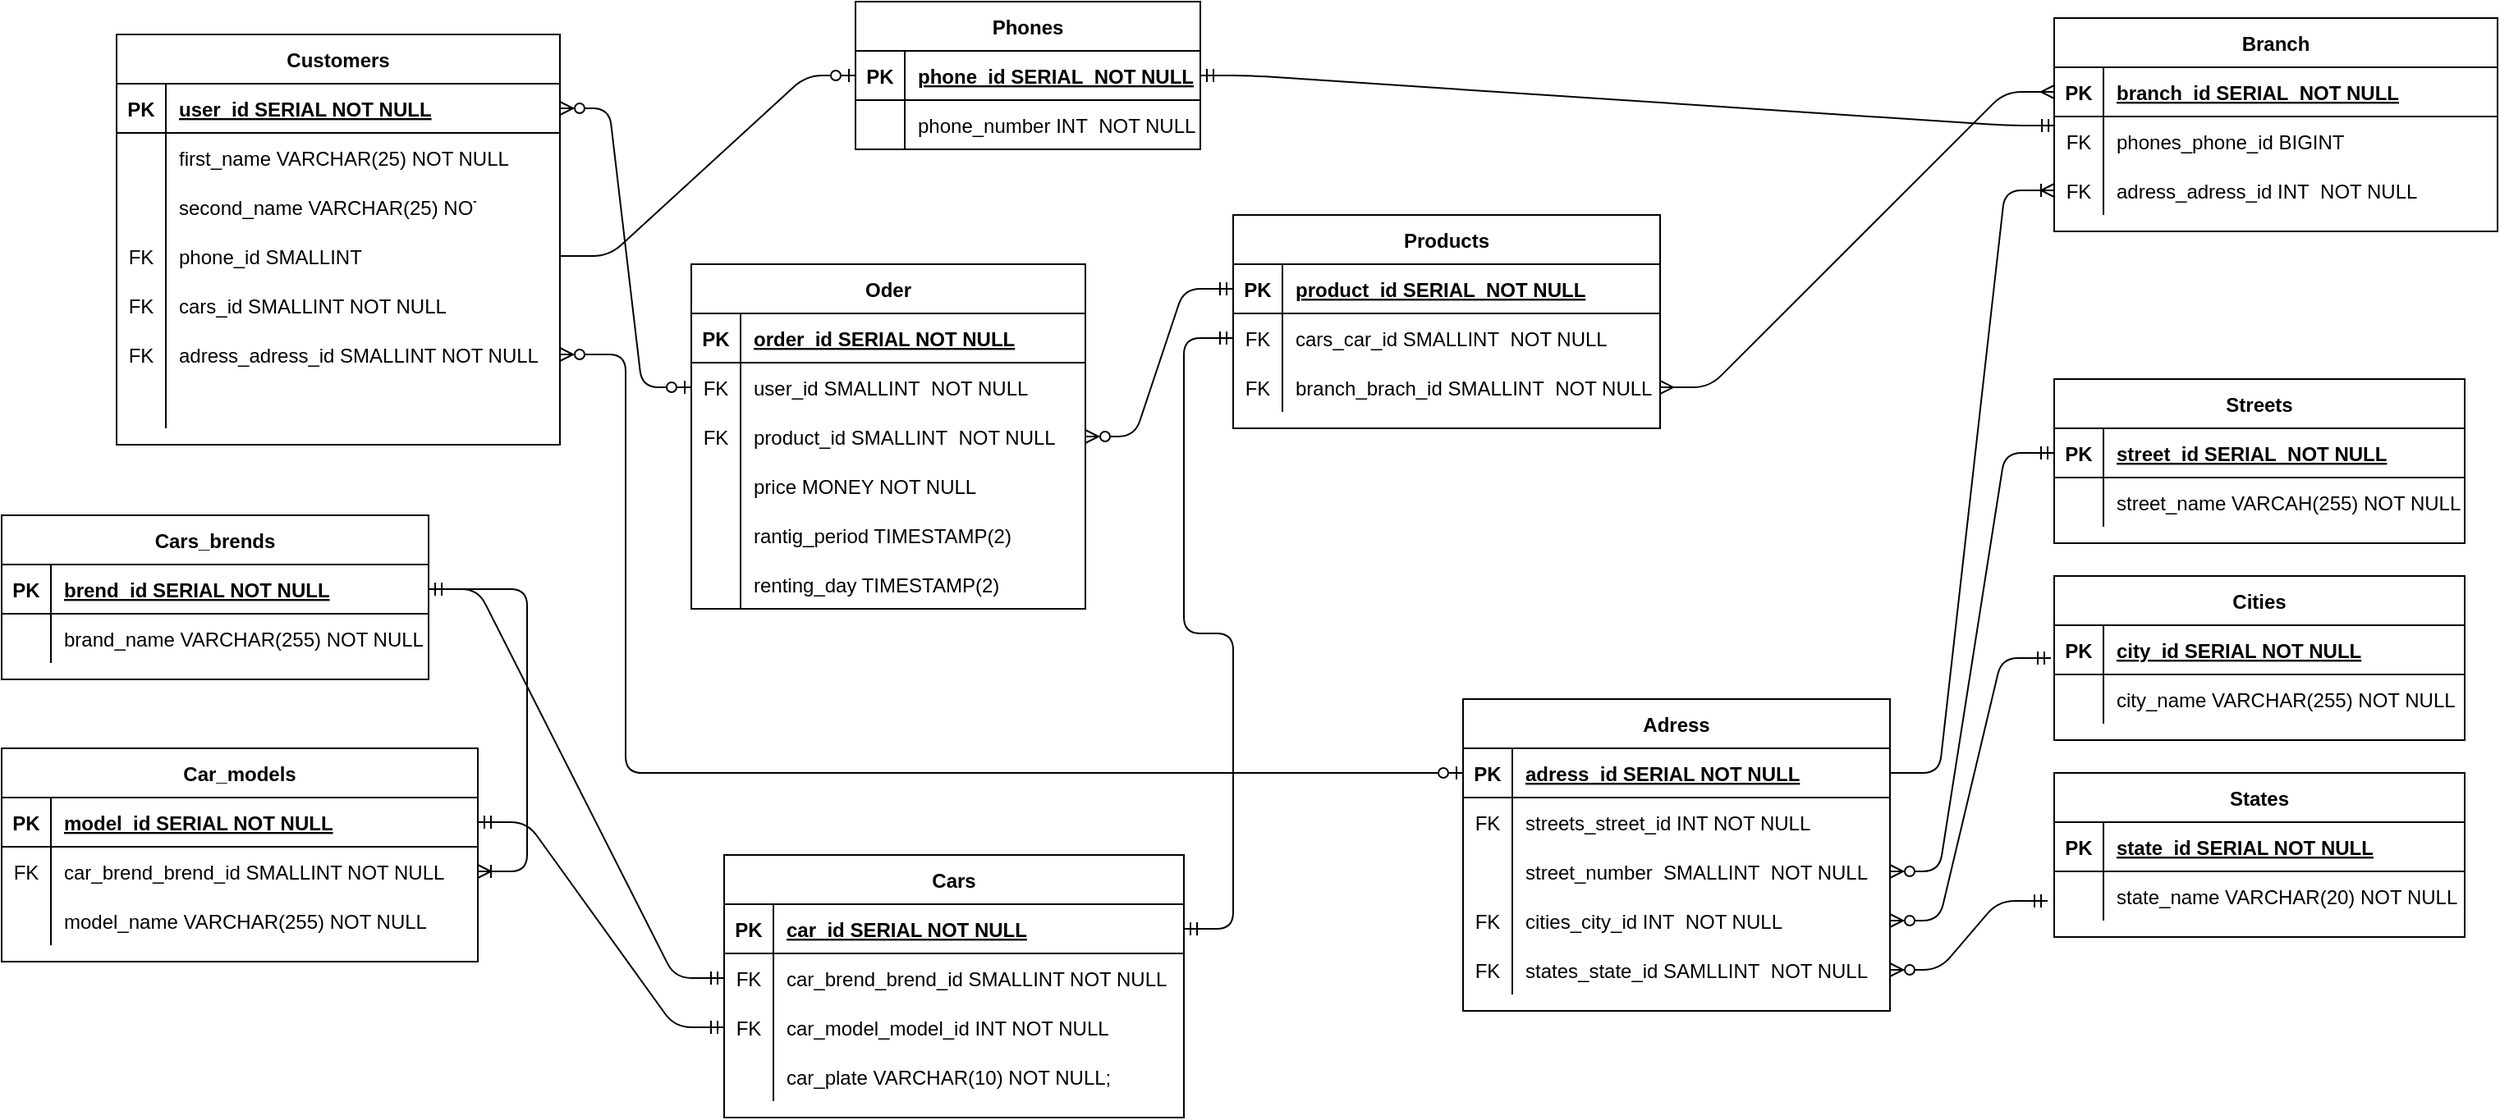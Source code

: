 <mxfile version="15.6.1" type="device"><diagram id="NtXFIpBXKU33SPB3oJ8B" name="Страница 1"><mxGraphModel dx="2036" dy="430" grid="1" gridSize="10" guides="1" tooltips="1" connect="1" arrows="1" fold="1" page="1" pageScale="1" pageWidth="1169" pageHeight="827" math="0" shadow="0"><root><mxCell id="0"/><mxCell id="1" parent="0"/><mxCell id="zKBg_-9jiqZ04VVVgIuH-5" value="Customers" style="shape=table;startSize=30;container=1;collapsible=1;childLayout=tableLayout;fixedRows=1;rowLines=0;fontStyle=1;align=center;resizeLast=1;" vertex="1" parent="1"><mxGeometry x="-30" y="20" width="270" height="250" as="geometry"/></mxCell><mxCell id="zKBg_-9jiqZ04VVVgIuH-6" value="" style="shape=partialRectangle;collapsible=0;dropTarget=0;pointerEvents=0;fillColor=none;top=0;left=0;bottom=1;right=0;points=[[0,0.5],[1,0.5]];portConstraint=eastwest;" vertex="1" parent="zKBg_-9jiqZ04VVVgIuH-5"><mxGeometry y="30" width="270" height="30" as="geometry"/></mxCell><mxCell id="zKBg_-9jiqZ04VVVgIuH-7" value="PK" style="shape=partialRectangle;connectable=0;fillColor=none;top=0;left=0;bottom=0;right=0;fontStyle=1;overflow=hidden;" vertex="1" parent="zKBg_-9jiqZ04VVVgIuH-6"><mxGeometry width="30" height="30" as="geometry"><mxRectangle width="30" height="30" as="alternateBounds"/></mxGeometry></mxCell><mxCell id="zKBg_-9jiqZ04VVVgIuH-8" value="user_id SERIAL NOT NULL" style="shape=partialRectangle;connectable=0;fillColor=none;top=0;left=0;bottom=0;right=0;align=left;spacingLeft=6;fontStyle=5;overflow=hidden;" vertex="1" parent="zKBg_-9jiqZ04VVVgIuH-6"><mxGeometry x="30" width="240" height="30" as="geometry"><mxRectangle width="240" height="30" as="alternateBounds"/></mxGeometry></mxCell><mxCell id="zKBg_-9jiqZ04VVVgIuH-9" value="" style="shape=partialRectangle;collapsible=0;dropTarget=0;pointerEvents=0;fillColor=none;top=0;left=0;bottom=0;right=0;points=[[0,0.5],[1,0.5]];portConstraint=eastwest;" vertex="1" parent="zKBg_-9jiqZ04VVVgIuH-5"><mxGeometry y="60" width="270" height="30" as="geometry"/></mxCell><mxCell id="zKBg_-9jiqZ04VVVgIuH-10" value="" style="shape=partialRectangle;connectable=0;fillColor=none;top=0;left=0;bottom=0;right=0;editable=1;overflow=hidden;" vertex="1" parent="zKBg_-9jiqZ04VVVgIuH-9"><mxGeometry width="30" height="30" as="geometry"><mxRectangle width="30" height="30" as="alternateBounds"/></mxGeometry></mxCell><mxCell id="zKBg_-9jiqZ04VVVgIuH-11" value="first_name VARCHAR(25) NOT NULL" style="shape=partialRectangle;connectable=0;fillColor=none;top=0;left=0;bottom=0;right=0;align=left;spacingLeft=6;overflow=hidden;" vertex="1" parent="zKBg_-9jiqZ04VVVgIuH-9"><mxGeometry x="30" width="240" height="30" as="geometry"><mxRectangle width="240" height="30" as="alternateBounds"/></mxGeometry></mxCell><mxCell id="zKBg_-9jiqZ04VVVgIuH-12" value="" style="shape=partialRectangle;collapsible=0;dropTarget=0;pointerEvents=0;fillColor=none;top=0;left=0;bottom=0;right=0;points=[[0,0.5],[1,0.5]];portConstraint=eastwest;" vertex="1" parent="zKBg_-9jiqZ04VVVgIuH-5"><mxGeometry y="90" width="270" height="30" as="geometry"/></mxCell><mxCell id="zKBg_-9jiqZ04VVVgIuH-13" value="" style="shape=partialRectangle;connectable=0;fillColor=none;top=0;left=0;bottom=0;right=0;editable=1;overflow=hidden;" vertex="1" parent="zKBg_-9jiqZ04VVVgIuH-12"><mxGeometry width="30" height="30" as="geometry"><mxRectangle width="30" height="30" as="alternateBounds"/></mxGeometry></mxCell><mxCell id="zKBg_-9jiqZ04VVVgIuH-14" value="" style="shape=partialRectangle;connectable=0;fillColor=none;top=0;left=0;bottom=0;right=0;align=left;spacingLeft=6;overflow=hidden;" vertex="1" parent="zKBg_-9jiqZ04VVVgIuH-12"><mxGeometry x="30" width="240" height="30" as="geometry"><mxRectangle width="240" height="30" as="alternateBounds"/></mxGeometry></mxCell><mxCell id="zKBg_-9jiqZ04VVVgIuH-24" value="" style="shape=partialRectangle;collapsible=0;dropTarget=0;pointerEvents=0;fillColor=none;top=0;left=0;bottom=0;right=0;points=[[0,0.5],[1,0.5]];portConstraint=eastwest;" vertex="1" parent="zKBg_-9jiqZ04VVVgIuH-5"><mxGeometry y="120" width="270" height="30" as="geometry"/></mxCell><mxCell id="zKBg_-9jiqZ04VVVgIuH-25" value="FK" style="shape=partialRectangle;connectable=0;fillColor=none;top=0;left=0;bottom=0;right=0;fontStyle=0;overflow=hidden;" vertex="1" parent="zKBg_-9jiqZ04VVVgIuH-24"><mxGeometry width="30" height="30" as="geometry"><mxRectangle width="30" height="30" as="alternateBounds"/></mxGeometry></mxCell><mxCell id="zKBg_-9jiqZ04VVVgIuH-26" value="phone_id SMALLINT" style="shape=partialRectangle;connectable=0;fillColor=none;top=0;left=0;bottom=0;right=0;align=left;spacingLeft=6;fontStyle=0;overflow=hidden;" vertex="1" parent="zKBg_-9jiqZ04VVVgIuH-24"><mxGeometry x="30" width="240" height="30" as="geometry"><mxRectangle width="240" height="30" as="alternateBounds"/></mxGeometry></mxCell><mxCell id="zKBg_-9jiqZ04VVVgIuH-27" value="" style="shape=partialRectangle;collapsible=0;dropTarget=0;pointerEvents=0;fillColor=none;top=0;left=0;bottom=0;right=0;points=[[0,0.5],[1,0.5]];portConstraint=eastwest;" vertex="1" parent="zKBg_-9jiqZ04VVVgIuH-5"><mxGeometry y="150" width="270" height="30" as="geometry"/></mxCell><mxCell id="zKBg_-9jiqZ04VVVgIuH-28" value="FK" style="shape=partialRectangle;connectable=0;fillColor=none;top=0;left=0;bottom=0;right=0;fontStyle=0;overflow=hidden;" vertex="1" parent="zKBg_-9jiqZ04VVVgIuH-27"><mxGeometry width="30" height="30" as="geometry"><mxRectangle width="30" height="30" as="alternateBounds"/></mxGeometry></mxCell><mxCell id="zKBg_-9jiqZ04VVVgIuH-29" value="cars_id SMALLINT NOT NULL" style="shape=partialRectangle;connectable=0;fillColor=none;top=0;left=0;bottom=0;right=0;align=left;spacingLeft=6;fontStyle=0;overflow=hidden;" vertex="1" parent="zKBg_-9jiqZ04VVVgIuH-27"><mxGeometry x="30" width="240" height="30" as="geometry"><mxRectangle width="240" height="30" as="alternateBounds"/></mxGeometry></mxCell><mxCell id="zKBg_-9jiqZ04VVVgIuH-131" value="" style="shape=partialRectangle;collapsible=0;dropTarget=0;pointerEvents=0;fillColor=none;top=0;left=0;bottom=0;right=0;points=[[0,0.5],[1,0.5]];portConstraint=eastwest;" vertex="1" parent="zKBg_-9jiqZ04VVVgIuH-5"><mxGeometry y="180" width="270" height="30" as="geometry"/></mxCell><mxCell id="zKBg_-9jiqZ04VVVgIuH-132" value="FK" style="shape=partialRectangle;connectable=0;fillColor=none;top=0;left=0;bottom=0;right=0;fontStyle=0;overflow=hidden;" vertex="1" parent="zKBg_-9jiqZ04VVVgIuH-131"><mxGeometry width="30" height="30" as="geometry"><mxRectangle width="30" height="30" as="alternateBounds"/></mxGeometry></mxCell><mxCell id="zKBg_-9jiqZ04VVVgIuH-133" value="adress_adress_id SMALLINT NOT NULL" style="shape=partialRectangle;connectable=0;fillColor=none;top=0;left=0;bottom=0;right=0;align=left;spacingLeft=6;fontStyle=0;overflow=hidden;" vertex="1" parent="zKBg_-9jiqZ04VVVgIuH-131"><mxGeometry x="30" width="240" height="30" as="geometry"><mxRectangle width="240" height="30" as="alternateBounds"/></mxGeometry></mxCell><mxCell id="zKBg_-9jiqZ04VVVgIuH-15" value="" style="shape=partialRectangle;collapsible=0;dropTarget=0;pointerEvents=0;fillColor=none;top=0;left=0;bottom=0;right=0;points=[[0,0.5],[1,0.5]];portConstraint=eastwest;" vertex="1" parent="zKBg_-9jiqZ04VVVgIuH-5"><mxGeometry y="210" width="270" height="30" as="geometry"/></mxCell><mxCell id="zKBg_-9jiqZ04VVVgIuH-16" value="" style="shape=partialRectangle;connectable=0;fillColor=none;top=0;left=0;bottom=0;right=0;editable=1;overflow=hidden;" vertex="1" parent="zKBg_-9jiqZ04VVVgIuH-15"><mxGeometry width="30" height="30" as="geometry"><mxRectangle width="30" height="30" as="alternateBounds"/></mxGeometry></mxCell><mxCell id="zKBg_-9jiqZ04VVVgIuH-17" value="" style="shape=partialRectangle;connectable=0;fillColor=none;top=0;left=0;bottom=0;right=0;align=left;spacingLeft=6;overflow=hidden;" vertex="1" parent="zKBg_-9jiqZ04VVVgIuH-15"><mxGeometry x="30" width="240" height="30" as="geometry"><mxRectangle width="240" height="30" as="alternateBounds"/></mxGeometry></mxCell><mxCell id="zKBg_-9jiqZ04VVVgIuH-19" value="second_name VARCHAR(25) NOT NULL" style="shape=partialRectangle;connectable=0;fillColor=none;top=0;left=0;bottom=0;right=0;align=left;spacingLeft=6;overflow=hidden;" vertex="1" parent="1"><mxGeometry y="110" width="190" height="30" as="geometry"><mxRectangle width="190" height="30" as="alternateBounds"/></mxGeometry></mxCell><mxCell id="zKBg_-9jiqZ04VVVgIuH-30" value="Cars" style="shape=table;startSize=30;container=1;collapsible=1;childLayout=tableLayout;fixedRows=1;rowLines=0;fontStyle=1;align=center;resizeLast=1;" vertex="1" parent="1"><mxGeometry x="340" y="520" width="280" height="160" as="geometry"/></mxCell><mxCell id="zKBg_-9jiqZ04VVVgIuH-31" value="" style="shape=partialRectangle;collapsible=0;dropTarget=0;pointerEvents=0;fillColor=none;top=0;left=0;bottom=1;right=0;points=[[0,0.5],[1,0.5]];portConstraint=eastwest;" vertex="1" parent="zKBg_-9jiqZ04VVVgIuH-30"><mxGeometry y="30" width="280" height="30" as="geometry"/></mxCell><mxCell id="zKBg_-9jiqZ04VVVgIuH-32" value="PK" style="shape=partialRectangle;connectable=0;fillColor=none;top=0;left=0;bottom=0;right=0;fontStyle=1;overflow=hidden;" vertex="1" parent="zKBg_-9jiqZ04VVVgIuH-31"><mxGeometry width="30" height="30" as="geometry"><mxRectangle width="30" height="30" as="alternateBounds"/></mxGeometry></mxCell><mxCell id="zKBg_-9jiqZ04VVVgIuH-33" value="car_id SERIAL NOT NULL" style="shape=partialRectangle;connectable=0;fillColor=none;top=0;left=0;bottom=0;right=0;align=left;spacingLeft=6;fontStyle=5;overflow=hidden;" vertex="1" parent="zKBg_-9jiqZ04VVVgIuH-31"><mxGeometry x="30" width="250" height="30" as="geometry"><mxRectangle width="250" height="30" as="alternateBounds"/></mxGeometry></mxCell><mxCell id="zKBg_-9jiqZ04VVVgIuH-77" value="" style="shape=partialRectangle;collapsible=0;dropTarget=0;pointerEvents=0;fillColor=none;top=0;left=0;bottom=0;right=0;points=[[0,0.5],[1,0.5]];portConstraint=eastwest;" vertex="1" parent="zKBg_-9jiqZ04VVVgIuH-30"><mxGeometry y="60" width="280" height="30" as="geometry"/></mxCell><mxCell id="zKBg_-9jiqZ04VVVgIuH-78" value="FK" style="shape=partialRectangle;connectable=0;fillColor=none;top=0;left=0;bottom=0;right=0;fontStyle=0;overflow=hidden;" vertex="1" parent="zKBg_-9jiqZ04VVVgIuH-77"><mxGeometry width="30" height="30" as="geometry"><mxRectangle width="30" height="30" as="alternateBounds"/></mxGeometry></mxCell><mxCell id="zKBg_-9jiqZ04VVVgIuH-79" value="car_brend_brend_id SMALLINT NOT NULL" style="shape=partialRectangle;connectable=0;fillColor=none;top=0;left=0;bottom=0;right=0;align=left;spacingLeft=6;fontStyle=0;overflow=hidden;" vertex="1" parent="zKBg_-9jiqZ04VVVgIuH-77"><mxGeometry x="30" width="250" height="30" as="geometry"><mxRectangle width="250" height="30" as="alternateBounds"/></mxGeometry></mxCell><mxCell id="zKBg_-9jiqZ04VVVgIuH-70" value="" style="shape=partialRectangle;collapsible=0;dropTarget=0;pointerEvents=0;fillColor=none;top=0;left=0;bottom=0;right=0;points=[[0,0.5],[1,0.5]];portConstraint=eastwest;" vertex="1" parent="zKBg_-9jiqZ04VVVgIuH-30"><mxGeometry y="90" width="280" height="30" as="geometry"/></mxCell><mxCell id="zKBg_-9jiqZ04VVVgIuH-71" value="FK" style="shape=partialRectangle;connectable=0;fillColor=none;top=0;left=0;bottom=0;right=0;fontStyle=0;overflow=hidden;" vertex="1" parent="zKBg_-9jiqZ04VVVgIuH-70"><mxGeometry width="30" height="30" as="geometry"><mxRectangle width="30" height="30" as="alternateBounds"/></mxGeometry></mxCell><mxCell id="zKBg_-9jiqZ04VVVgIuH-72" value="car_model_model_id INT NOT NULL" style="shape=partialRectangle;connectable=0;fillColor=none;top=0;left=0;bottom=0;right=0;align=left;spacingLeft=6;fontStyle=0;overflow=hidden;" vertex="1" parent="zKBg_-9jiqZ04VVVgIuH-70"><mxGeometry x="30" width="250" height="30" as="geometry"><mxRectangle width="250" height="30" as="alternateBounds"/></mxGeometry></mxCell><mxCell id="zKBg_-9jiqZ04VVVgIuH-217" value="" style="shape=partialRectangle;collapsible=0;dropTarget=0;pointerEvents=0;fillColor=none;top=0;left=0;bottom=0;right=0;points=[[0,0.5],[1,0.5]];portConstraint=eastwest;" vertex="1" parent="zKBg_-9jiqZ04VVVgIuH-30"><mxGeometry y="120" width="280" height="30" as="geometry"/></mxCell><mxCell id="zKBg_-9jiqZ04VVVgIuH-218" value="" style="shape=partialRectangle;connectable=0;fillColor=none;top=0;left=0;bottom=0;right=0;editable=1;overflow=hidden;" vertex="1" parent="zKBg_-9jiqZ04VVVgIuH-217"><mxGeometry width="30" height="30" as="geometry"><mxRectangle width="30" height="30" as="alternateBounds"/></mxGeometry></mxCell><mxCell id="zKBg_-9jiqZ04VVVgIuH-219" value="car_plate VARCHAR(10) NOT NULL;" style="shape=partialRectangle;connectable=0;fillColor=none;top=0;left=0;bottom=0;right=0;align=left;spacingLeft=6;overflow=hidden;" vertex="1" parent="zKBg_-9jiqZ04VVVgIuH-217"><mxGeometry x="30" width="250" height="30" as="geometry"><mxRectangle width="250" height="30" as="alternateBounds"/></mxGeometry></mxCell><mxCell id="zKBg_-9jiqZ04VVVgIuH-43" value="Cars_brends" style="shape=table;startSize=30;container=1;collapsible=1;childLayout=tableLayout;fixedRows=1;rowLines=0;fontStyle=1;align=center;resizeLast=1;" vertex="1" parent="1"><mxGeometry x="-100" y="313" width="260" height="100" as="geometry"/></mxCell><mxCell id="zKBg_-9jiqZ04VVVgIuH-44" value="" style="shape=partialRectangle;collapsible=0;dropTarget=0;pointerEvents=0;fillColor=none;top=0;left=0;bottom=1;right=0;points=[[0,0.5],[1,0.5]];portConstraint=eastwest;" vertex="1" parent="zKBg_-9jiqZ04VVVgIuH-43"><mxGeometry y="30" width="260" height="30" as="geometry"/></mxCell><mxCell id="zKBg_-9jiqZ04VVVgIuH-45" value="PK" style="shape=partialRectangle;connectable=0;fillColor=none;top=0;left=0;bottom=0;right=0;fontStyle=1;overflow=hidden;" vertex="1" parent="zKBg_-9jiqZ04VVVgIuH-44"><mxGeometry width="30" height="30" as="geometry"><mxRectangle width="30" height="30" as="alternateBounds"/></mxGeometry></mxCell><mxCell id="zKBg_-9jiqZ04VVVgIuH-46" value="brend_id SERIAL NOT NULL" style="shape=partialRectangle;connectable=0;fillColor=none;top=0;left=0;bottom=0;right=0;align=left;spacingLeft=6;fontStyle=5;overflow=hidden;" vertex="1" parent="zKBg_-9jiqZ04VVVgIuH-44"><mxGeometry x="30" width="230" height="30" as="geometry"><mxRectangle width="230" height="30" as="alternateBounds"/></mxGeometry></mxCell><mxCell id="zKBg_-9jiqZ04VVVgIuH-47" value="" style="shape=partialRectangle;collapsible=0;dropTarget=0;pointerEvents=0;fillColor=none;top=0;left=0;bottom=0;right=0;points=[[0,0.5],[1,0.5]];portConstraint=eastwest;" vertex="1" parent="zKBg_-9jiqZ04VVVgIuH-43"><mxGeometry y="60" width="260" height="30" as="geometry"/></mxCell><mxCell id="zKBg_-9jiqZ04VVVgIuH-48" value="" style="shape=partialRectangle;connectable=0;fillColor=none;top=0;left=0;bottom=0;right=0;editable=1;overflow=hidden;" vertex="1" parent="zKBg_-9jiqZ04VVVgIuH-47"><mxGeometry width="30" height="30" as="geometry"><mxRectangle width="30" height="30" as="alternateBounds"/></mxGeometry></mxCell><mxCell id="zKBg_-9jiqZ04VVVgIuH-49" value="brand_name VARCHAR(255) NOT NULL" style="shape=partialRectangle;connectable=0;fillColor=none;top=0;left=0;bottom=0;right=0;align=left;spacingLeft=6;overflow=hidden;" vertex="1" parent="zKBg_-9jiqZ04VVVgIuH-47"><mxGeometry x="30" width="230" height="30" as="geometry"><mxRectangle width="230" height="30" as="alternateBounds"/></mxGeometry></mxCell><mxCell id="zKBg_-9jiqZ04VVVgIuH-56" value="Car_models" style="shape=table;startSize=30;container=1;collapsible=1;childLayout=tableLayout;fixedRows=1;rowLines=0;fontStyle=1;align=center;resizeLast=1;" vertex="1" parent="1"><mxGeometry x="-100" y="455" width="290" height="130" as="geometry"/></mxCell><mxCell id="zKBg_-9jiqZ04VVVgIuH-57" value="" style="shape=partialRectangle;collapsible=0;dropTarget=0;pointerEvents=0;fillColor=none;top=0;left=0;bottom=1;right=0;points=[[0,0.5],[1,0.5]];portConstraint=eastwest;" vertex="1" parent="zKBg_-9jiqZ04VVVgIuH-56"><mxGeometry y="30" width="290" height="30" as="geometry"/></mxCell><mxCell id="zKBg_-9jiqZ04VVVgIuH-58" value="PK" style="shape=partialRectangle;connectable=0;fillColor=none;top=0;left=0;bottom=0;right=0;fontStyle=1;overflow=hidden;" vertex="1" parent="zKBg_-9jiqZ04VVVgIuH-57"><mxGeometry width="30" height="30" as="geometry"><mxRectangle width="30" height="30" as="alternateBounds"/></mxGeometry></mxCell><mxCell id="zKBg_-9jiqZ04VVVgIuH-59" value="model_id SERIAL NOT NULL" style="shape=partialRectangle;connectable=0;fillColor=none;top=0;left=0;bottom=0;right=0;align=left;spacingLeft=6;fontStyle=5;overflow=hidden;" vertex="1" parent="zKBg_-9jiqZ04VVVgIuH-57"><mxGeometry x="30" width="260" height="30" as="geometry"><mxRectangle width="260" height="30" as="alternateBounds"/></mxGeometry></mxCell><mxCell id="zKBg_-9jiqZ04VVVgIuH-60" value="" style="shape=partialRectangle;collapsible=0;dropTarget=0;pointerEvents=0;fillColor=none;top=0;left=0;bottom=0;right=0;points=[[0,0.5],[1,0.5]];portConstraint=eastwest;" vertex="1" parent="zKBg_-9jiqZ04VVVgIuH-56"><mxGeometry y="60" width="290" height="30" as="geometry"/></mxCell><mxCell id="zKBg_-9jiqZ04VVVgIuH-61" value="FK" style="shape=partialRectangle;connectable=0;fillColor=none;top=0;left=0;bottom=0;right=0;editable=1;overflow=hidden;" vertex="1" parent="zKBg_-9jiqZ04VVVgIuH-60"><mxGeometry width="30" height="30" as="geometry"><mxRectangle width="30" height="30" as="alternateBounds"/></mxGeometry></mxCell><mxCell id="zKBg_-9jiqZ04VVVgIuH-62" value="car_brend_brend_id SMALLINT NOT NULL" style="shape=partialRectangle;connectable=0;fillColor=none;top=0;left=0;bottom=0;right=0;align=left;spacingLeft=6;overflow=hidden;" vertex="1" parent="zKBg_-9jiqZ04VVVgIuH-60"><mxGeometry x="30" width="260" height="30" as="geometry"><mxRectangle width="260" height="30" as="alternateBounds"/></mxGeometry></mxCell><mxCell id="zKBg_-9jiqZ04VVVgIuH-80" value="" style="shape=partialRectangle;collapsible=0;dropTarget=0;pointerEvents=0;fillColor=none;top=0;left=0;bottom=0;right=0;points=[[0,0.5],[1,0.5]];portConstraint=eastwest;" vertex="1" parent="zKBg_-9jiqZ04VVVgIuH-56"><mxGeometry y="90" width="290" height="30" as="geometry"/></mxCell><mxCell id="zKBg_-9jiqZ04VVVgIuH-81" value="" style="shape=partialRectangle;connectable=0;fillColor=none;top=0;left=0;bottom=0;right=0;editable=1;overflow=hidden;" vertex="1" parent="zKBg_-9jiqZ04VVVgIuH-80"><mxGeometry width="30" height="30" as="geometry"><mxRectangle width="30" height="30" as="alternateBounds"/></mxGeometry></mxCell><mxCell id="zKBg_-9jiqZ04VVVgIuH-82" value="model_name VARCHAR(255) NOT NULL" style="shape=partialRectangle;connectable=0;fillColor=none;top=0;left=0;bottom=0;right=0;align=left;spacingLeft=6;overflow=hidden;" vertex="1" parent="zKBg_-9jiqZ04VVVgIuH-80"><mxGeometry x="30" width="260" height="30" as="geometry"><mxRectangle width="260" height="30" as="alternateBounds"/></mxGeometry></mxCell><mxCell id="zKBg_-9jiqZ04VVVgIuH-83" value="Cities" style="shape=table;startSize=30;container=1;collapsible=1;childLayout=tableLayout;fixedRows=1;rowLines=0;fontStyle=1;align=center;resizeLast=1;" vertex="1" parent="1"><mxGeometry x="1150" y="350" width="250" height="100" as="geometry"/></mxCell><mxCell id="zKBg_-9jiqZ04VVVgIuH-84" value="" style="shape=partialRectangle;collapsible=0;dropTarget=0;pointerEvents=0;fillColor=none;top=0;left=0;bottom=1;right=0;points=[[0,0.5],[1,0.5]];portConstraint=eastwest;" vertex="1" parent="zKBg_-9jiqZ04VVVgIuH-83"><mxGeometry y="30" width="250" height="30" as="geometry"/></mxCell><mxCell id="zKBg_-9jiqZ04VVVgIuH-85" value="PK" style="shape=partialRectangle;connectable=0;fillColor=none;top=0;left=0;bottom=0;right=0;fontStyle=1;overflow=hidden;" vertex="1" parent="zKBg_-9jiqZ04VVVgIuH-84"><mxGeometry width="30" height="30" as="geometry"><mxRectangle width="30" height="30" as="alternateBounds"/></mxGeometry></mxCell><mxCell id="zKBg_-9jiqZ04VVVgIuH-86" value="city_id SERIAL NOT NULL" style="shape=partialRectangle;connectable=0;fillColor=none;top=0;left=0;bottom=0;right=0;align=left;spacingLeft=6;fontStyle=5;overflow=hidden;" vertex="1" parent="zKBg_-9jiqZ04VVVgIuH-84"><mxGeometry x="30" width="220" height="30" as="geometry"><mxRectangle width="220" height="30" as="alternateBounds"/></mxGeometry></mxCell><mxCell id="zKBg_-9jiqZ04VVVgIuH-87" value="" style="shape=partialRectangle;collapsible=0;dropTarget=0;pointerEvents=0;fillColor=none;top=0;left=0;bottom=0;right=0;points=[[0,0.5],[1,0.5]];portConstraint=eastwest;" vertex="1" parent="zKBg_-9jiqZ04VVVgIuH-83"><mxGeometry y="60" width="250" height="30" as="geometry"/></mxCell><mxCell id="zKBg_-9jiqZ04VVVgIuH-88" value="" style="shape=partialRectangle;connectable=0;fillColor=none;top=0;left=0;bottom=0;right=0;editable=1;overflow=hidden;" vertex="1" parent="zKBg_-9jiqZ04VVVgIuH-87"><mxGeometry width="30" height="30" as="geometry"><mxRectangle width="30" height="30" as="alternateBounds"/></mxGeometry></mxCell><mxCell id="zKBg_-9jiqZ04VVVgIuH-89" value="city_name VARCHAR(255) NOT NULL" style="shape=partialRectangle;connectable=0;fillColor=none;top=0;left=0;bottom=0;right=0;align=left;spacingLeft=6;overflow=hidden;" vertex="1" parent="zKBg_-9jiqZ04VVVgIuH-87"><mxGeometry x="30" width="220" height="30" as="geometry"><mxRectangle width="220" height="30" as="alternateBounds"/></mxGeometry></mxCell><mxCell id="zKBg_-9jiqZ04VVVgIuH-90" value="States" style="shape=table;startSize=30;container=1;collapsible=1;childLayout=tableLayout;fixedRows=1;rowLines=0;fontStyle=1;align=center;resizeLast=1;" vertex="1" parent="1"><mxGeometry x="1150" y="470" width="250" height="100" as="geometry"/></mxCell><mxCell id="zKBg_-9jiqZ04VVVgIuH-91" value="" style="shape=partialRectangle;collapsible=0;dropTarget=0;pointerEvents=0;fillColor=none;top=0;left=0;bottom=1;right=0;points=[[0,0.5],[1,0.5]];portConstraint=eastwest;" vertex="1" parent="zKBg_-9jiqZ04VVVgIuH-90"><mxGeometry y="30" width="250" height="30" as="geometry"/></mxCell><mxCell id="zKBg_-9jiqZ04VVVgIuH-92" value="PK" style="shape=partialRectangle;connectable=0;fillColor=none;top=0;left=0;bottom=0;right=0;fontStyle=1;overflow=hidden;" vertex="1" parent="zKBg_-9jiqZ04VVVgIuH-91"><mxGeometry width="30" height="30" as="geometry"><mxRectangle width="30" height="30" as="alternateBounds"/></mxGeometry></mxCell><mxCell id="zKBg_-9jiqZ04VVVgIuH-93" value="state_id SERIAL NOT NULL" style="shape=partialRectangle;connectable=0;fillColor=none;top=0;left=0;bottom=0;right=0;align=left;spacingLeft=6;fontStyle=5;overflow=hidden;" vertex="1" parent="zKBg_-9jiqZ04VVVgIuH-91"><mxGeometry x="30" width="220" height="30" as="geometry"><mxRectangle width="220" height="30" as="alternateBounds"/></mxGeometry></mxCell><mxCell id="zKBg_-9jiqZ04VVVgIuH-94" value="" style="shape=partialRectangle;collapsible=0;dropTarget=0;pointerEvents=0;fillColor=none;top=0;left=0;bottom=0;right=0;points=[[0,0.5],[1,0.5]];portConstraint=eastwest;" vertex="1" parent="zKBg_-9jiqZ04VVVgIuH-90"><mxGeometry y="60" width="250" height="30" as="geometry"/></mxCell><mxCell id="zKBg_-9jiqZ04VVVgIuH-95" value="" style="shape=partialRectangle;connectable=0;fillColor=none;top=0;left=0;bottom=0;right=0;editable=1;overflow=hidden;" vertex="1" parent="zKBg_-9jiqZ04VVVgIuH-94"><mxGeometry width="30" height="30" as="geometry"><mxRectangle width="30" height="30" as="alternateBounds"/></mxGeometry></mxCell><mxCell id="zKBg_-9jiqZ04VVVgIuH-96" value="state_name VARCHAR(20) NOT NULL" style="shape=partialRectangle;connectable=0;fillColor=none;top=0;left=0;bottom=0;right=0;align=left;spacingLeft=6;overflow=hidden;" vertex="1" parent="zKBg_-9jiqZ04VVVgIuH-94"><mxGeometry x="30" width="220" height="30" as="geometry"><mxRectangle width="220" height="30" as="alternateBounds"/></mxGeometry></mxCell><mxCell id="zKBg_-9jiqZ04VVVgIuH-100" value="Streets" style="shape=table;startSize=30;container=1;collapsible=1;childLayout=tableLayout;fixedRows=1;rowLines=0;fontStyle=1;align=center;resizeLast=1;" vertex="1" parent="1"><mxGeometry x="1150" y="230" width="250" height="100" as="geometry"/></mxCell><mxCell id="zKBg_-9jiqZ04VVVgIuH-101" value="" style="shape=partialRectangle;collapsible=0;dropTarget=0;pointerEvents=0;fillColor=none;top=0;left=0;bottom=1;right=0;points=[[0,0.5],[1,0.5]];portConstraint=eastwest;" vertex="1" parent="zKBg_-9jiqZ04VVVgIuH-100"><mxGeometry y="30" width="250" height="30" as="geometry"/></mxCell><mxCell id="zKBg_-9jiqZ04VVVgIuH-102" value="PK" style="shape=partialRectangle;connectable=0;fillColor=none;top=0;left=0;bottom=0;right=0;fontStyle=1;overflow=hidden;" vertex="1" parent="zKBg_-9jiqZ04VVVgIuH-101"><mxGeometry width="30" height="30" as="geometry"><mxRectangle width="30" height="30" as="alternateBounds"/></mxGeometry></mxCell><mxCell id="zKBg_-9jiqZ04VVVgIuH-103" value="street_id SERIAL  NOT NULL" style="shape=partialRectangle;connectable=0;fillColor=none;top=0;left=0;bottom=0;right=0;align=left;spacingLeft=6;fontStyle=5;overflow=hidden;" vertex="1" parent="zKBg_-9jiqZ04VVVgIuH-101"><mxGeometry x="30" width="220" height="30" as="geometry"><mxRectangle width="220" height="30" as="alternateBounds"/></mxGeometry></mxCell><mxCell id="zKBg_-9jiqZ04VVVgIuH-107" value="" style="shape=partialRectangle;collapsible=0;dropTarget=0;pointerEvents=0;fillColor=none;top=0;left=0;bottom=0;right=0;points=[[0,0.5],[1,0.5]];portConstraint=eastwest;" vertex="1" parent="zKBg_-9jiqZ04VVVgIuH-100"><mxGeometry y="60" width="250" height="30" as="geometry"/></mxCell><mxCell id="zKBg_-9jiqZ04VVVgIuH-108" value="" style="shape=partialRectangle;connectable=0;fillColor=none;top=0;left=0;bottom=0;right=0;editable=1;overflow=hidden;" vertex="1" parent="zKBg_-9jiqZ04VVVgIuH-107"><mxGeometry width="30" height="30" as="geometry"><mxRectangle width="30" height="30" as="alternateBounds"/></mxGeometry></mxCell><mxCell id="zKBg_-9jiqZ04VVVgIuH-109" value="street_name VARCAH(255) NOT NULL" style="shape=partialRectangle;connectable=0;fillColor=none;top=0;left=0;bottom=0;right=0;align=left;spacingLeft=6;overflow=hidden;" vertex="1" parent="zKBg_-9jiqZ04VVVgIuH-107"><mxGeometry x="30" width="220" height="30" as="geometry"><mxRectangle width="220" height="30" as="alternateBounds"/></mxGeometry></mxCell><mxCell id="zKBg_-9jiqZ04VVVgIuH-110" value="Adress" style="shape=table;startSize=30;container=1;collapsible=1;childLayout=tableLayout;fixedRows=1;rowLines=0;fontStyle=1;align=center;resizeLast=1;" vertex="1" parent="1"><mxGeometry x="790" y="425" width="260" height="190" as="geometry"/></mxCell><mxCell id="zKBg_-9jiqZ04VVVgIuH-111" value="" style="shape=partialRectangle;collapsible=0;dropTarget=0;pointerEvents=0;fillColor=none;top=0;left=0;bottom=1;right=0;points=[[0,0.5],[1,0.5]];portConstraint=eastwest;" vertex="1" parent="zKBg_-9jiqZ04VVVgIuH-110"><mxGeometry y="30" width="260" height="30" as="geometry"/></mxCell><mxCell id="zKBg_-9jiqZ04VVVgIuH-112" value="PK" style="shape=partialRectangle;connectable=0;fillColor=none;top=0;left=0;bottom=0;right=0;fontStyle=1;overflow=hidden;" vertex="1" parent="zKBg_-9jiqZ04VVVgIuH-111"><mxGeometry width="30" height="30" as="geometry"><mxRectangle width="30" height="30" as="alternateBounds"/></mxGeometry></mxCell><mxCell id="zKBg_-9jiqZ04VVVgIuH-113" value="adress_id SERIAL NOT NULL" style="shape=partialRectangle;connectable=0;fillColor=none;top=0;left=0;bottom=0;right=0;align=left;spacingLeft=6;fontStyle=5;overflow=hidden;" vertex="1" parent="zKBg_-9jiqZ04VVVgIuH-111"><mxGeometry x="30" width="230" height="30" as="geometry"><mxRectangle width="230" height="30" as="alternateBounds"/></mxGeometry></mxCell><mxCell id="zKBg_-9jiqZ04VVVgIuH-114" value="" style="shape=partialRectangle;collapsible=0;dropTarget=0;pointerEvents=0;fillColor=none;top=0;left=0;bottom=0;right=0;points=[[0,0.5],[1,0.5]];portConstraint=eastwest;" vertex="1" parent="zKBg_-9jiqZ04VVVgIuH-110"><mxGeometry y="60" width="260" height="30" as="geometry"/></mxCell><mxCell id="zKBg_-9jiqZ04VVVgIuH-115" value="FK" style="shape=partialRectangle;connectable=0;fillColor=none;top=0;left=0;bottom=0;right=0;editable=1;overflow=hidden;" vertex="1" parent="zKBg_-9jiqZ04VVVgIuH-114"><mxGeometry width="30" height="30" as="geometry"><mxRectangle width="30" height="30" as="alternateBounds"/></mxGeometry></mxCell><mxCell id="zKBg_-9jiqZ04VVVgIuH-116" value="streets_street_id INT NOT NULL" style="shape=partialRectangle;connectable=0;fillColor=none;top=0;left=0;bottom=0;right=0;align=left;spacingLeft=6;overflow=hidden;" vertex="1" parent="zKBg_-9jiqZ04VVVgIuH-114"><mxGeometry x="30" width="230" height="30" as="geometry"><mxRectangle width="230" height="30" as="alternateBounds"/></mxGeometry></mxCell><mxCell id="zKBg_-9jiqZ04VVVgIuH-121" value="" style="shape=partialRectangle;collapsible=0;dropTarget=0;pointerEvents=0;fillColor=none;top=0;left=0;bottom=0;right=0;points=[[0,0.5],[1,0.5]];portConstraint=eastwest;" vertex="1" parent="zKBg_-9jiqZ04VVVgIuH-110"><mxGeometry y="90" width="260" height="30" as="geometry"/></mxCell><mxCell id="zKBg_-9jiqZ04VVVgIuH-122" value="" style="shape=partialRectangle;connectable=0;fillColor=none;top=0;left=0;bottom=0;right=0;editable=1;overflow=hidden;" vertex="1" parent="zKBg_-9jiqZ04VVVgIuH-121"><mxGeometry width="30" height="30" as="geometry"><mxRectangle width="30" height="30" as="alternateBounds"/></mxGeometry></mxCell><mxCell id="zKBg_-9jiqZ04VVVgIuH-123" value="street_number  SMALLINT  NOT NULL" style="shape=partialRectangle;connectable=0;fillColor=none;top=0;left=0;bottom=0;right=0;align=left;spacingLeft=6;overflow=hidden;" vertex="1" parent="zKBg_-9jiqZ04VVVgIuH-121"><mxGeometry x="30" width="230" height="30" as="geometry"><mxRectangle width="230" height="30" as="alternateBounds"/></mxGeometry></mxCell><mxCell id="zKBg_-9jiqZ04VVVgIuH-124" value="" style="shape=partialRectangle;collapsible=0;dropTarget=0;pointerEvents=0;fillColor=none;top=0;left=0;bottom=0;right=0;points=[[0,0.5],[1,0.5]];portConstraint=eastwest;" vertex="1" parent="zKBg_-9jiqZ04VVVgIuH-110"><mxGeometry y="120" width="260" height="30" as="geometry"/></mxCell><mxCell id="zKBg_-9jiqZ04VVVgIuH-125" value="FK" style="shape=partialRectangle;connectable=0;fillColor=none;top=0;left=0;bottom=0;right=0;editable=1;overflow=hidden;" vertex="1" parent="zKBg_-9jiqZ04VVVgIuH-124"><mxGeometry width="30" height="30" as="geometry"><mxRectangle width="30" height="30" as="alternateBounds"/></mxGeometry></mxCell><mxCell id="zKBg_-9jiqZ04VVVgIuH-126" value="cities_city_id INT  NOT NULL" style="shape=partialRectangle;connectable=0;fillColor=none;top=0;left=0;bottom=0;right=0;align=left;spacingLeft=6;overflow=hidden;" vertex="1" parent="zKBg_-9jiqZ04VVVgIuH-124"><mxGeometry x="30" width="230" height="30" as="geometry"><mxRectangle width="230" height="30" as="alternateBounds"/></mxGeometry></mxCell><mxCell id="zKBg_-9jiqZ04VVVgIuH-128" value="" style="shape=partialRectangle;collapsible=0;dropTarget=0;pointerEvents=0;fillColor=none;top=0;left=0;bottom=0;right=0;points=[[0,0.5],[1,0.5]];portConstraint=eastwest;" vertex="1" parent="zKBg_-9jiqZ04VVVgIuH-110"><mxGeometry y="150" width="260" height="30" as="geometry"/></mxCell><mxCell id="zKBg_-9jiqZ04VVVgIuH-129" value="FK" style="shape=partialRectangle;connectable=0;fillColor=none;top=0;left=0;bottom=0;right=0;editable=1;overflow=hidden;" vertex="1" parent="zKBg_-9jiqZ04VVVgIuH-128"><mxGeometry width="30" height="30" as="geometry"><mxRectangle width="30" height="30" as="alternateBounds"/></mxGeometry></mxCell><mxCell id="zKBg_-9jiqZ04VVVgIuH-130" value="states_state_id SAMLLINT  NOT NULL" style="shape=partialRectangle;connectable=0;fillColor=none;top=0;left=0;bottom=0;right=0;align=left;spacingLeft=6;overflow=hidden;" vertex="1" parent="zKBg_-9jiqZ04VVVgIuH-128"><mxGeometry x="30" width="230" height="30" as="geometry"><mxRectangle width="230" height="30" as="alternateBounds"/></mxGeometry></mxCell><mxCell id="zKBg_-9jiqZ04VVVgIuH-134" value="Phones" style="shape=table;startSize=30;container=1;collapsible=1;childLayout=tableLayout;fixedRows=1;rowLines=0;fontStyle=1;align=center;resizeLast=1;" vertex="1" parent="1"><mxGeometry x="420" width="210" height="90" as="geometry"/></mxCell><mxCell id="zKBg_-9jiqZ04VVVgIuH-135" value="" style="shape=partialRectangle;collapsible=0;dropTarget=0;pointerEvents=0;fillColor=none;top=0;left=0;bottom=1;right=0;points=[[0,0.5],[1,0.5]];portConstraint=eastwest;" vertex="1" parent="zKBg_-9jiqZ04VVVgIuH-134"><mxGeometry y="30" width="210" height="30" as="geometry"/></mxCell><mxCell id="zKBg_-9jiqZ04VVVgIuH-136" value="PK" style="shape=partialRectangle;connectable=0;fillColor=none;top=0;left=0;bottom=0;right=0;fontStyle=1;overflow=hidden;" vertex="1" parent="zKBg_-9jiqZ04VVVgIuH-135"><mxGeometry width="30" height="30" as="geometry"><mxRectangle width="30" height="30" as="alternateBounds"/></mxGeometry></mxCell><mxCell id="zKBg_-9jiqZ04VVVgIuH-137" value="phone_id SERIAL  NOT NULL" style="shape=partialRectangle;connectable=0;fillColor=none;top=0;left=0;bottom=0;right=0;align=left;spacingLeft=6;fontStyle=5;overflow=hidden;" vertex="1" parent="zKBg_-9jiqZ04VVVgIuH-135"><mxGeometry x="30" width="180" height="30" as="geometry"><mxRectangle width="180" height="30" as="alternateBounds"/></mxGeometry></mxCell><mxCell id="zKBg_-9jiqZ04VVVgIuH-138" value="" style="shape=partialRectangle;collapsible=0;dropTarget=0;pointerEvents=0;fillColor=none;top=0;left=0;bottom=0;right=0;points=[[0,0.5],[1,0.5]];portConstraint=eastwest;" vertex="1" parent="zKBg_-9jiqZ04VVVgIuH-134"><mxGeometry y="60" width="210" height="30" as="geometry"/></mxCell><mxCell id="zKBg_-9jiqZ04VVVgIuH-139" value="" style="shape=partialRectangle;connectable=0;fillColor=none;top=0;left=0;bottom=0;right=0;editable=1;overflow=hidden;" vertex="1" parent="zKBg_-9jiqZ04VVVgIuH-138"><mxGeometry width="30" height="30" as="geometry"><mxRectangle width="30" height="30" as="alternateBounds"/></mxGeometry></mxCell><mxCell id="zKBg_-9jiqZ04VVVgIuH-140" value="phone_number INT  NOT NULL" style="shape=partialRectangle;connectable=0;fillColor=none;top=0;left=0;bottom=0;right=0;align=left;spacingLeft=6;overflow=hidden;" vertex="1" parent="zKBg_-9jiqZ04VVVgIuH-138"><mxGeometry x="30" width="180" height="30" as="geometry"><mxRectangle width="180" height="30" as="alternateBounds"/></mxGeometry></mxCell><mxCell id="zKBg_-9jiqZ04VVVgIuH-147" value="Branch" style="shape=table;startSize=30;container=1;collapsible=1;childLayout=tableLayout;fixedRows=1;rowLines=0;fontStyle=1;align=center;resizeLast=1;" vertex="1" parent="1"><mxGeometry x="1150" y="10" width="270" height="130" as="geometry"/></mxCell><mxCell id="zKBg_-9jiqZ04VVVgIuH-148" value="" style="shape=partialRectangle;collapsible=0;dropTarget=0;pointerEvents=0;fillColor=none;top=0;left=0;bottom=1;right=0;points=[[0,0.5],[1,0.5]];portConstraint=eastwest;" vertex="1" parent="zKBg_-9jiqZ04VVVgIuH-147"><mxGeometry y="30" width="270" height="30" as="geometry"/></mxCell><mxCell id="zKBg_-9jiqZ04VVVgIuH-149" value="PK" style="shape=partialRectangle;connectable=0;fillColor=none;top=0;left=0;bottom=0;right=0;fontStyle=1;overflow=hidden;" vertex="1" parent="zKBg_-9jiqZ04VVVgIuH-148"><mxGeometry width="30" height="30" as="geometry"><mxRectangle width="30" height="30" as="alternateBounds"/></mxGeometry></mxCell><mxCell id="zKBg_-9jiqZ04VVVgIuH-150" value="branch_id SERIAL  NOT NULL" style="shape=partialRectangle;connectable=0;fillColor=none;top=0;left=0;bottom=0;right=0;align=left;spacingLeft=6;fontStyle=5;overflow=hidden;" vertex="1" parent="zKBg_-9jiqZ04VVVgIuH-148"><mxGeometry x="30" width="240" height="30" as="geometry"><mxRectangle width="240" height="30" as="alternateBounds"/></mxGeometry></mxCell><mxCell id="zKBg_-9jiqZ04VVVgIuH-154" value="" style="shape=partialRectangle;collapsible=0;dropTarget=0;pointerEvents=0;fillColor=none;top=0;left=0;bottom=0;right=0;points=[[0,0.5],[1,0.5]];portConstraint=eastwest;" vertex="1" parent="zKBg_-9jiqZ04VVVgIuH-147"><mxGeometry y="60" width="270" height="30" as="geometry"/></mxCell><mxCell id="zKBg_-9jiqZ04VVVgIuH-155" value="FK" style="shape=partialRectangle;connectable=0;fillColor=none;top=0;left=0;bottom=0;right=0;editable=1;overflow=hidden;" vertex="1" parent="zKBg_-9jiqZ04VVVgIuH-154"><mxGeometry width="30" height="30" as="geometry"><mxRectangle width="30" height="30" as="alternateBounds"/></mxGeometry></mxCell><mxCell id="zKBg_-9jiqZ04VVVgIuH-156" value="phones_phone_id BIGINT " style="shape=partialRectangle;connectable=0;fillColor=none;top=0;left=0;bottom=0;right=0;align=left;spacingLeft=6;overflow=hidden;" vertex="1" parent="zKBg_-9jiqZ04VVVgIuH-154"><mxGeometry x="30" width="240" height="30" as="geometry"><mxRectangle width="240" height="30" as="alternateBounds"/></mxGeometry></mxCell><mxCell id="zKBg_-9jiqZ04VVVgIuH-151" value="" style="shape=partialRectangle;collapsible=0;dropTarget=0;pointerEvents=0;fillColor=none;top=0;left=0;bottom=0;right=0;points=[[0,0.5],[1,0.5]];portConstraint=eastwest;" vertex="1" parent="zKBg_-9jiqZ04VVVgIuH-147"><mxGeometry y="90" width="270" height="30" as="geometry"/></mxCell><mxCell id="zKBg_-9jiqZ04VVVgIuH-152" value="FK" style="shape=partialRectangle;connectable=0;fillColor=none;top=0;left=0;bottom=0;right=0;editable=1;overflow=hidden;" vertex="1" parent="zKBg_-9jiqZ04VVVgIuH-151"><mxGeometry width="30" height="30" as="geometry"><mxRectangle width="30" height="30" as="alternateBounds"/></mxGeometry></mxCell><mxCell id="zKBg_-9jiqZ04VVVgIuH-153" value="adress_adress_id INT  NOT NULL" style="shape=partialRectangle;connectable=0;fillColor=none;top=0;left=0;bottom=0;right=0;align=left;spacingLeft=6;overflow=hidden;" vertex="1" parent="zKBg_-9jiqZ04VVVgIuH-151"><mxGeometry x="30" width="240" height="30" as="geometry"><mxRectangle width="240" height="30" as="alternateBounds"/></mxGeometry></mxCell><mxCell id="zKBg_-9jiqZ04VVVgIuH-160" value="Oder" style="shape=table;startSize=30;container=1;collapsible=1;childLayout=tableLayout;fixedRows=1;rowLines=0;fontStyle=1;align=center;resizeLast=1;" vertex="1" parent="1"><mxGeometry x="320" y="160" width="240" height="210" as="geometry"/></mxCell><mxCell id="zKBg_-9jiqZ04VVVgIuH-161" value="" style="shape=partialRectangle;collapsible=0;dropTarget=0;pointerEvents=0;fillColor=none;top=0;left=0;bottom=1;right=0;points=[[0,0.5],[1,0.5]];portConstraint=eastwest;" vertex="1" parent="zKBg_-9jiqZ04VVVgIuH-160"><mxGeometry y="30" width="240" height="30" as="geometry"/></mxCell><mxCell id="zKBg_-9jiqZ04VVVgIuH-162" value="PK" style="shape=partialRectangle;connectable=0;fillColor=none;top=0;left=0;bottom=0;right=0;fontStyle=1;overflow=hidden;" vertex="1" parent="zKBg_-9jiqZ04VVVgIuH-161"><mxGeometry width="30" height="30" as="geometry"><mxRectangle width="30" height="30" as="alternateBounds"/></mxGeometry></mxCell><mxCell id="zKBg_-9jiqZ04VVVgIuH-163" value="order_id SERIAL NOT NULL" style="shape=partialRectangle;connectable=0;fillColor=none;top=0;left=0;bottom=0;right=0;align=left;spacingLeft=6;fontStyle=5;overflow=hidden;" vertex="1" parent="zKBg_-9jiqZ04VVVgIuH-161"><mxGeometry x="30" width="210" height="30" as="geometry"><mxRectangle width="210" height="30" as="alternateBounds"/></mxGeometry></mxCell><mxCell id="zKBg_-9jiqZ04VVVgIuH-164" value="" style="shape=partialRectangle;collapsible=0;dropTarget=0;pointerEvents=0;fillColor=none;top=0;left=0;bottom=0;right=0;points=[[0,0.5],[1,0.5]];portConstraint=eastwest;" vertex="1" parent="zKBg_-9jiqZ04VVVgIuH-160"><mxGeometry y="60" width="240" height="30" as="geometry"/></mxCell><mxCell id="zKBg_-9jiqZ04VVVgIuH-165" value="FK" style="shape=partialRectangle;connectable=0;fillColor=none;top=0;left=0;bottom=0;right=0;editable=1;overflow=hidden;" vertex="1" parent="zKBg_-9jiqZ04VVVgIuH-164"><mxGeometry width="30" height="30" as="geometry"><mxRectangle width="30" height="30" as="alternateBounds"/></mxGeometry></mxCell><mxCell id="zKBg_-9jiqZ04VVVgIuH-166" value="user_id SMALLINT  NOT NULL" style="shape=partialRectangle;connectable=0;fillColor=none;top=0;left=0;bottom=0;right=0;align=left;spacingLeft=6;overflow=hidden;" vertex="1" parent="zKBg_-9jiqZ04VVVgIuH-164"><mxGeometry x="30" width="210" height="30" as="geometry"><mxRectangle width="210" height="30" as="alternateBounds"/></mxGeometry></mxCell><mxCell id="zKBg_-9jiqZ04VVVgIuH-167" value="" style="shape=partialRectangle;collapsible=0;dropTarget=0;pointerEvents=0;fillColor=none;top=0;left=0;bottom=0;right=0;points=[[0,0.5],[1,0.5]];portConstraint=eastwest;" vertex="1" parent="zKBg_-9jiqZ04VVVgIuH-160"><mxGeometry y="90" width="240" height="30" as="geometry"/></mxCell><mxCell id="zKBg_-9jiqZ04VVVgIuH-168" value="FK" style="shape=partialRectangle;connectable=0;fillColor=none;top=0;left=0;bottom=0;right=0;editable=1;overflow=hidden;" vertex="1" parent="zKBg_-9jiqZ04VVVgIuH-167"><mxGeometry width="30" height="30" as="geometry"><mxRectangle width="30" height="30" as="alternateBounds"/></mxGeometry></mxCell><mxCell id="zKBg_-9jiqZ04VVVgIuH-169" value="product_id SMALLINT  NOT NULL" style="shape=partialRectangle;connectable=0;fillColor=none;top=0;left=0;bottom=0;right=0;align=left;spacingLeft=6;overflow=hidden;" vertex="1" parent="zKBg_-9jiqZ04VVVgIuH-167"><mxGeometry x="30" width="210" height="30" as="geometry"><mxRectangle width="210" height="30" as="alternateBounds"/></mxGeometry></mxCell><mxCell id="zKBg_-9jiqZ04VVVgIuH-221" value="" style="shape=partialRectangle;collapsible=0;dropTarget=0;pointerEvents=0;fillColor=none;top=0;left=0;bottom=0;right=0;points=[[0,0.5],[1,0.5]];portConstraint=eastwest;" vertex="1" parent="zKBg_-9jiqZ04VVVgIuH-160"><mxGeometry y="120" width="240" height="30" as="geometry"/></mxCell><mxCell id="zKBg_-9jiqZ04VVVgIuH-222" value="" style="shape=partialRectangle;connectable=0;fillColor=none;top=0;left=0;bottom=0;right=0;editable=1;overflow=hidden;" vertex="1" parent="zKBg_-9jiqZ04VVVgIuH-221"><mxGeometry width="30" height="30" as="geometry"><mxRectangle width="30" height="30" as="alternateBounds"/></mxGeometry></mxCell><mxCell id="zKBg_-9jiqZ04VVVgIuH-223" value="price MONEY NOT NULL" style="shape=partialRectangle;connectable=0;fillColor=none;top=0;left=0;bottom=0;right=0;align=left;spacingLeft=6;overflow=hidden;" vertex="1" parent="zKBg_-9jiqZ04VVVgIuH-221"><mxGeometry x="30" width="210" height="30" as="geometry"><mxRectangle width="210" height="30" as="alternateBounds"/></mxGeometry></mxCell><mxCell id="zKBg_-9jiqZ04VVVgIuH-212" value="" style="shape=partialRectangle;collapsible=0;dropTarget=0;pointerEvents=0;fillColor=none;top=0;left=0;bottom=0;right=0;points=[[0,0.5],[1,0.5]];portConstraint=eastwest;" vertex="1" parent="zKBg_-9jiqZ04VVVgIuH-160"><mxGeometry y="150" width="240" height="30" as="geometry"/></mxCell><mxCell id="zKBg_-9jiqZ04VVVgIuH-213" value="" style="shape=partialRectangle;connectable=0;fillColor=none;top=0;left=0;bottom=0;right=0;editable=1;overflow=hidden;" vertex="1" parent="zKBg_-9jiqZ04VVVgIuH-212"><mxGeometry width="30" height="30" as="geometry"><mxRectangle width="30" height="30" as="alternateBounds"/></mxGeometry></mxCell><mxCell id="zKBg_-9jiqZ04VVVgIuH-214" value="rantig_period TIMESTAMP(2)" style="shape=partialRectangle;connectable=0;fillColor=none;top=0;left=0;bottom=0;right=0;align=left;spacingLeft=6;overflow=hidden;" vertex="1" parent="zKBg_-9jiqZ04VVVgIuH-212"><mxGeometry x="30" width="210" height="30" as="geometry"><mxRectangle width="210" height="30" as="alternateBounds"/></mxGeometry></mxCell><mxCell id="zKBg_-9jiqZ04VVVgIuH-170" value="" style="shape=partialRectangle;collapsible=0;dropTarget=0;pointerEvents=0;fillColor=none;top=0;left=0;bottom=0;right=0;points=[[0,0.5],[1,0.5]];portConstraint=eastwest;" vertex="1" parent="zKBg_-9jiqZ04VVVgIuH-160"><mxGeometry y="180" width="240" height="30" as="geometry"/></mxCell><mxCell id="zKBg_-9jiqZ04VVVgIuH-171" value="" style="shape=partialRectangle;connectable=0;fillColor=none;top=0;left=0;bottom=0;right=0;editable=1;overflow=hidden;" vertex="1" parent="zKBg_-9jiqZ04VVVgIuH-170"><mxGeometry width="30" height="30" as="geometry"><mxRectangle width="30" height="30" as="alternateBounds"/></mxGeometry></mxCell><mxCell id="zKBg_-9jiqZ04VVVgIuH-172" value="renting_day TIMESTAMP(2)" style="shape=partialRectangle;connectable=0;fillColor=none;top=0;left=0;bottom=0;right=0;align=left;spacingLeft=6;overflow=hidden;" vertex="1" parent="zKBg_-9jiqZ04VVVgIuH-170"><mxGeometry x="30" width="210" height="30" as="geometry"><mxRectangle width="210" height="30" as="alternateBounds"/></mxGeometry></mxCell><mxCell id="zKBg_-9jiqZ04VVVgIuH-174" value="" style="edgeStyle=entityRelationEdgeStyle;fontSize=12;html=1;endArrow=ERmandOne;startArrow=ERmandOne;rounded=1;" edge="1" parent="1" source="zKBg_-9jiqZ04VVVgIuH-57" target="zKBg_-9jiqZ04VVVgIuH-70"><mxGeometry width="100" height="100" relative="1" as="geometry"><mxPoint x="230" y="550" as="sourcePoint"/><mxPoint x="310" y="480" as="targetPoint"/></mxGeometry></mxCell><mxCell id="zKBg_-9jiqZ04VVVgIuH-175" value="" style="edgeStyle=entityRelationEdgeStyle;fontSize=12;html=1;endArrow=ERmandOne;startArrow=ERmandOne;rounded=1;" edge="1" parent="1" source="zKBg_-9jiqZ04VVVgIuH-44" target="zKBg_-9jiqZ04VVVgIuH-77"><mxGeometry width="100" height="100" relative="1" as="geometry"><mxPoint x="290" y="430" as="sourcePoint"/><mxPoint x="390" y="330" as="targetPoint"/></mxGeometry></mxCell><mxCell id="zKBg_-9jiqZ04VVVgIuH-177" value="" style="edgeStyle=entityRelationEdgeStyle;fontSize=12;html=1;endArrow=ERoneToMany;rounded=1;exitX=1;exitY=0.5;exitDx=0;exitDy=0;" edge="1" parent="1" source="zKBg_-9jiqZ04VVVgIuH-44" target="zKBg_-9jiqZ04VVVgIuH-60"><mxGeometry width="100" height="100" relative="1" as="geometry"><mxPoint x="290" y="440" as="sourcePoint"/><mxPoint x="390" y="340" as="targetPoint"/></mxGeometry></mxCell><mxCell id="zKBg_-9jiqZ04VVVgIuH-185" value="" style="edgeStyle=entityRelationEdgeStyle;fontSize=12;html=1;endArrow=ERmandOne;startArrow=ERmandOne;rounded=1;entryX=0.002;entryY=0.182;entryDx=0;entryDy=0;entryPerimeter=0;" edge="1" parent="1" source="zKBg_-9jiqZ04VVVgIuH-135" target="zKBg_-9jiqZ04VVVgIuH-154"><mxGeometry width="100" height="100" relative="1" as="geometry"><mxPoint x="670" y="190" as="sourcePoint"/><mxPoint x="770" y="90" as="targetPoint"/></mxGeometry></mxCell><mxCell id="zKBg_-9jiqZ04VVVgIuH-186" value="" style="edgeStyle=entityRelationEdgeStyle;fontSize=12;html=1;endArrow=ERoneToMany;rounded=1;entryX=0;entryY=0.5;entryDx=0;entryDy=0;" edge="1" parent="1" source="zKBg_-9jiqZ04VVVgIuH-111" target="zKBg_-9jiqZ04VVVgIuH-151"><mxGeometry width="100" height="100" relative="1" as="geometry"><mxPoint x="660" y="190" as="sourcePoint"/><mxPoint x="760" y="90" as="targetPoint"/></mxGeometry></mxCell><mxCell id="zKBg_-9jiqZ04VVVgIuH-188" value="Products" style="shape=table;startSize=30;container=1;collapsible=1;childLayout=tableLayout;fixedRows=1;rowLines=0;fontStyle=1;align=center;resizeLast=1;" vertex="1" parent="1"><mxGeometry x="650" y="130" width="260" height="130" as="geometry"/></mxCell><mxCell id="zKBg_-9jiqZ04VVVgIuH-189" value="" style="shape=partialRectangle;collapsible=0;dropTarget=0;pointerEvents=0;fillColor=none;top=0;left=0;bottom=1;right=0;points=[[0,0.5],[1,0.5]];portConstraint=eastwest;" vertex="1" parent="zKBg_-9jiqZ04VVVgIuH-188"><mxGeometry y="30" width="260" height="30" as="geometry"/></mxCell><mxCell id="zKBg_-9jiqZ04VVVgIuH-190" value="PK" style="shape=partialRectangle;connectable=0;fillColor=none;top=0;left=0;bottom=0;right=0;fontStyle=1;overflow=hidden;" vertex="1" parent="zKBg_-9jiqZ04VVVgIuH-189"><mxGeometry width="30" height="30" as="geometry"><mxRectangle width="30" height="30" as="alternateBounds"/></mxGeometry></mxCell><mxCell id="zKBg_-9jiqZ04VVVgIuH-191" value="product_id SERIAL  NOT NULL" style="shape=partialRectangle;connectable=0;fillColor=none;top=0;left=0;bottom=0;right=0;align=left;spacingLeft=6;fontStyle=5;overflow=hidden;" vertex="1" parent="zKBg_-9jiqZ04VVVgIuH-189"><mxGeometry x="30" width="230" height="30" as="geometry"><mxRectangle width="230" height="30" as="alternateBounds"/></mxGeometry></mxCell><mxCell id="zKBg_-9jiqZ04VVVgIuH-192" value="" style="shape=partialRectangle;collapsible=0;dropTarget=0;pointerEvents=0;fillColor=none;top=0;left=0;bottom=0;right=0;points=[[0,0.5],[1,0.5]];portConstraint=eastwest;" vertex="1" parent="zKBg_-9jiqZ04VVVgIuH-188"><mxGeometry y="60" width="260" height="30" as="geometry"/></mxCell><mxCell id="zKBg_-9jiqZ04VVVgIuH-193" value="FK" style="shape=partialRectangle;connectable=0;fillColor=none;top=0;left=0;bottom=0;right=0;editable=1;overflow=hidden;" vertex="1" parent="zKBg_-9jiqZ04VVVgIuH-192"><mxGeometry width="30" height="30" as="geometry"><mxRectangle width="30" height="30" as="alternateBounds"/></mxGeometry></mxCell><mxCell id="zKBg_-9jiqZ04VVVgIuH-194" value="cars_car_id SMALLINT  NOT NULL" style="shape=partialRectangle;connectable=0;fillColor=none;top=0;left=0;bottom=0;right=0;align=left;spacingLeft=6;overflow=hidden;" vertex="1" parent="zKBg_-9jiqZ04VVVgIuH-192"><mxGeometry x="30" width="230" height="30" as="geometry"><mxRectangle width="230" height="30" as="alternateBounds"/></mxGeometry></mxCell><mxCell id="zKBg_-9jiqZ04VVVgIuH-195" value="" style="shape=partialRectangle;collapsible=0;dropTarget=0;pointerEvents=0;fillColor=none;top=0;left=0;bottom=0;right=0;points=[[0,0.5],[1,0.5]];portConstraint=eastwest;" vertex="1" parent="zKBg_-9jiqZ04VVVgIuH-188"><mxGeometry y="90" width="260" height="30" as="geometry"/></mxCell><mxCell id="zKBg_-9jiqZ04VVVgIuH-196" value="FK" style="shape=partialRectangle;connectable=0;fillColor=none;top=0;left=0;bottom=0;right=0;editable=1;overflow=hidden;" vertex="1" parent="zKBg_-9jiqZ04VVVgIuH-195"><mxGeometry width="30" height="30" as="geometry"><mxRectangle width="30" height="30" as="alternateBounds"/></mxGeometry></mxCell><mxCell id="zKBg_-9jiqZ04VVVgIuH-197" value="branch_brach_id SMALLINT  NOT NULL" style="shape=partialRectangle;connectable=0;fillColor=none;top=0;left=0;bottom=0;right=0;align=left;spacingLeft=6;overflow=hidden;" vertex="1" parent="zKBg_-9jiqZ04VVVgIuH-195"><mxGeometry x="30" width="230" height="30" as="geometry"><mxRectangle width="230" height="30" as="alternateBounds"/></mxGeometry></mxCell><mxCell id="zKBg_-9jiqZ04VVVgIuH-201" value="" style="edgeStyle=entityRelationEdgeStyle;fontSize=12;html=1;endArrow=ERmandOne;startArrow=ERmandOne;rounded=1;" edge="1" parent="1" source="zKBg_-9jiqZ04VVVgIuH-31" target="zKBg_-9jiqZ04VVVgIuH-192"><mxGeometry width="100" height="100" relative="1" as="geometry"><mxPoint x="550" y="260" as="sourcePoint"/><mxPoint x="650" y="160" as="targetPoint"/></mxGeometry></mxCell><mxCell id="zKBg_-9jiqZ04VVVgIuH-215" value="" style="edgeStyle=entityRelationEdgeStyle;fontSize=12;html=1;endArrow=ERmany;startArrow=ERmany;rounded=1;" edge="1" parent="1" source="zKBg_-9jiqZ04VVVgIuH-195" target="zKBg_-9jiqZ04VVVgIuH-148"><mxGeometry width="100" height="100" relative="1" as="geometry"><mxPoint x="830" y="110" as="sourcePoint"/><mxPoint x="930" y="10" as="targetPoint"/></mxGeometry></mxCell><mxCell id="zKBg_-9jiqZ04VVVgIuH-227" value="" style="edgeStyle=entityRelationEdgeStyle;fontSize=12;html=1;endArrow=ERzeroToMany;startArrow=ERzeroToOne;rounded=1;" edge="1" parent="1" source="zKBg_-9jiqZ04VVVgIuH-164" target="zKBg_-9jiqZ04VVVgIuH-6"><mxGeometry width="100" height="100" relative="1" as="geometry"><mxPoint x="290" y="175" as="sourcePoint"/><mxPoint x="390" y="75" as="targetPoint"/></mxGeometry></mxCell><mxCell id="zKBg_-9jiqZ04VVVgIuH-230" value="" style="edgeStyle=entityRelationEdgeStyle;fontSize=12;html=1;endArrow=ERzeroToMany;startArrow=ERmandOne;rounded=1;" edge="1" parent="1" source="zKBg_-9jiqZ04VVVgIuH-189" target="zKBg_-9jiqZ04VVVgIuH-167"><mxGeometry width="100" height="100" relative="1" as="geometry"><mxPoint x="640" y="380" as="sourcePoint"/><mxPoint x="740" y="280" as="targetPoint"/></mxGeometry></mxCell><mxCell id="zKBg_-9jiqZ04VVVgIuH-234" value="" style="edgeStyle=entityRelationEdgeStyle;fontSize=12;html=1;endArrow=ERzeroToMany;startArrow=ERmandOne;rounded=1;" edge="1" parent="1" source="zKBg_-9jiqZ04VVVgIuH-101" target="zKBg_-9jiqZ04VVVgIuH-121"><mxGeometry width="100" height="100" relative="1" as="geometry"><mxPoint x="1070" y="270" as="sourcePoint"/><mxPoint x="1040" y="280" as="targetPoint"/></mxGeometry></mxCell><mxCell id="zKBg_-9jiqZ04VVVgIuH-235" value="" style="edgeStyle=entityRelationEdgeStyle;fontSize=12;html=1;endArrow=ERzeroToMany;startArrow=ERmandOne;rounded=1;exitX=-0.016;exitY=0.6;exitDx=0;exitDy=0;exitPerimeter=0;" edge="1" parent="1" source="zKBg_-9jiqZ04VVVgIuH-94" target="zKBg_-9jiqZ04VVVgIuH-128"><mxGeometry width="100" height="100" relative="1" as="geometry"><mxPoint x="1160" y="285" as="sourcePoint"/><mxPoint x="1060" y="540" as="targetPoint"/></mxGeometry></mxCell><mxCell id="zKBg_-9jiqZ04VVVgIuH-236" value="" style="edgeStyle=entityRelationEdgeStyle;fontSize=12;html=1;endArrow=ERzeroToMany;startArrow=ERmandOne;rounded=1;exitX=-0.008;exitY=0.667;exitDx=0;exitDy=0;exitPerimeter=0;" edge="1" parent="1" source="zKBg_-9jiqZ04VVVgIuH-84" target="zKBg_-9jiqZ04VVVgIuH-124"><mxGeometry width="100" height="100" relative="1" as="geometry"><mxPoint x="1156" y="558" as="sourcePoint"/><mxPoint x="1060" y="600" as="targetPoint"/></mxGeometry></mxCell><mxCell id="zKBg_-9jiqZ04VVVgIuH-237" value="" style="edgeStyle=orthogonalEdgeStyle;fontSize=12;html=1;endArrow=ERzeroToMany;startArrow=ERzeroToOne;rounded=1;" edge="1" parent="1" source="zKBg_-9jiqZ04VVVgIuH-111" target="zKBg_-9jiqZ04VVVgIuH-131"><mxGeometry width="100" height="100" relative="1" as="geometry"><mxPoint x="730" y="400" as="sourcePoint"/><mxPoint x="280" y="280" as="targetPoint"/><Array as="points"><mxPoint x="280" y="470"/><mxPoint x="280" y="215"/></Array></mxGeometry></mxCell><mxCell id="zKBg_-9jiqZ04VVVgIuH-239" value="" style="edgeStyle=entityRelationEdgeStyle;fontSize=12;html=1;endArrow=ERzeroToOne;endFill=1;rounded=1;" edge="1" parent="1" source="zKBg_-9jiqZ04VVVgIuH-24" target="zKBg_-9jiqZ04VVVgIuH-135"><mxGeometry width="100" height="100" relative="1" as="geometry"><mxPoint x="280" y="130" as="sourcePoint"/><mxPoint x="380" y="30" as="targetPoint"/></mxGeometry></mxCell></root></mxGraphModel></diagram></mxfile>